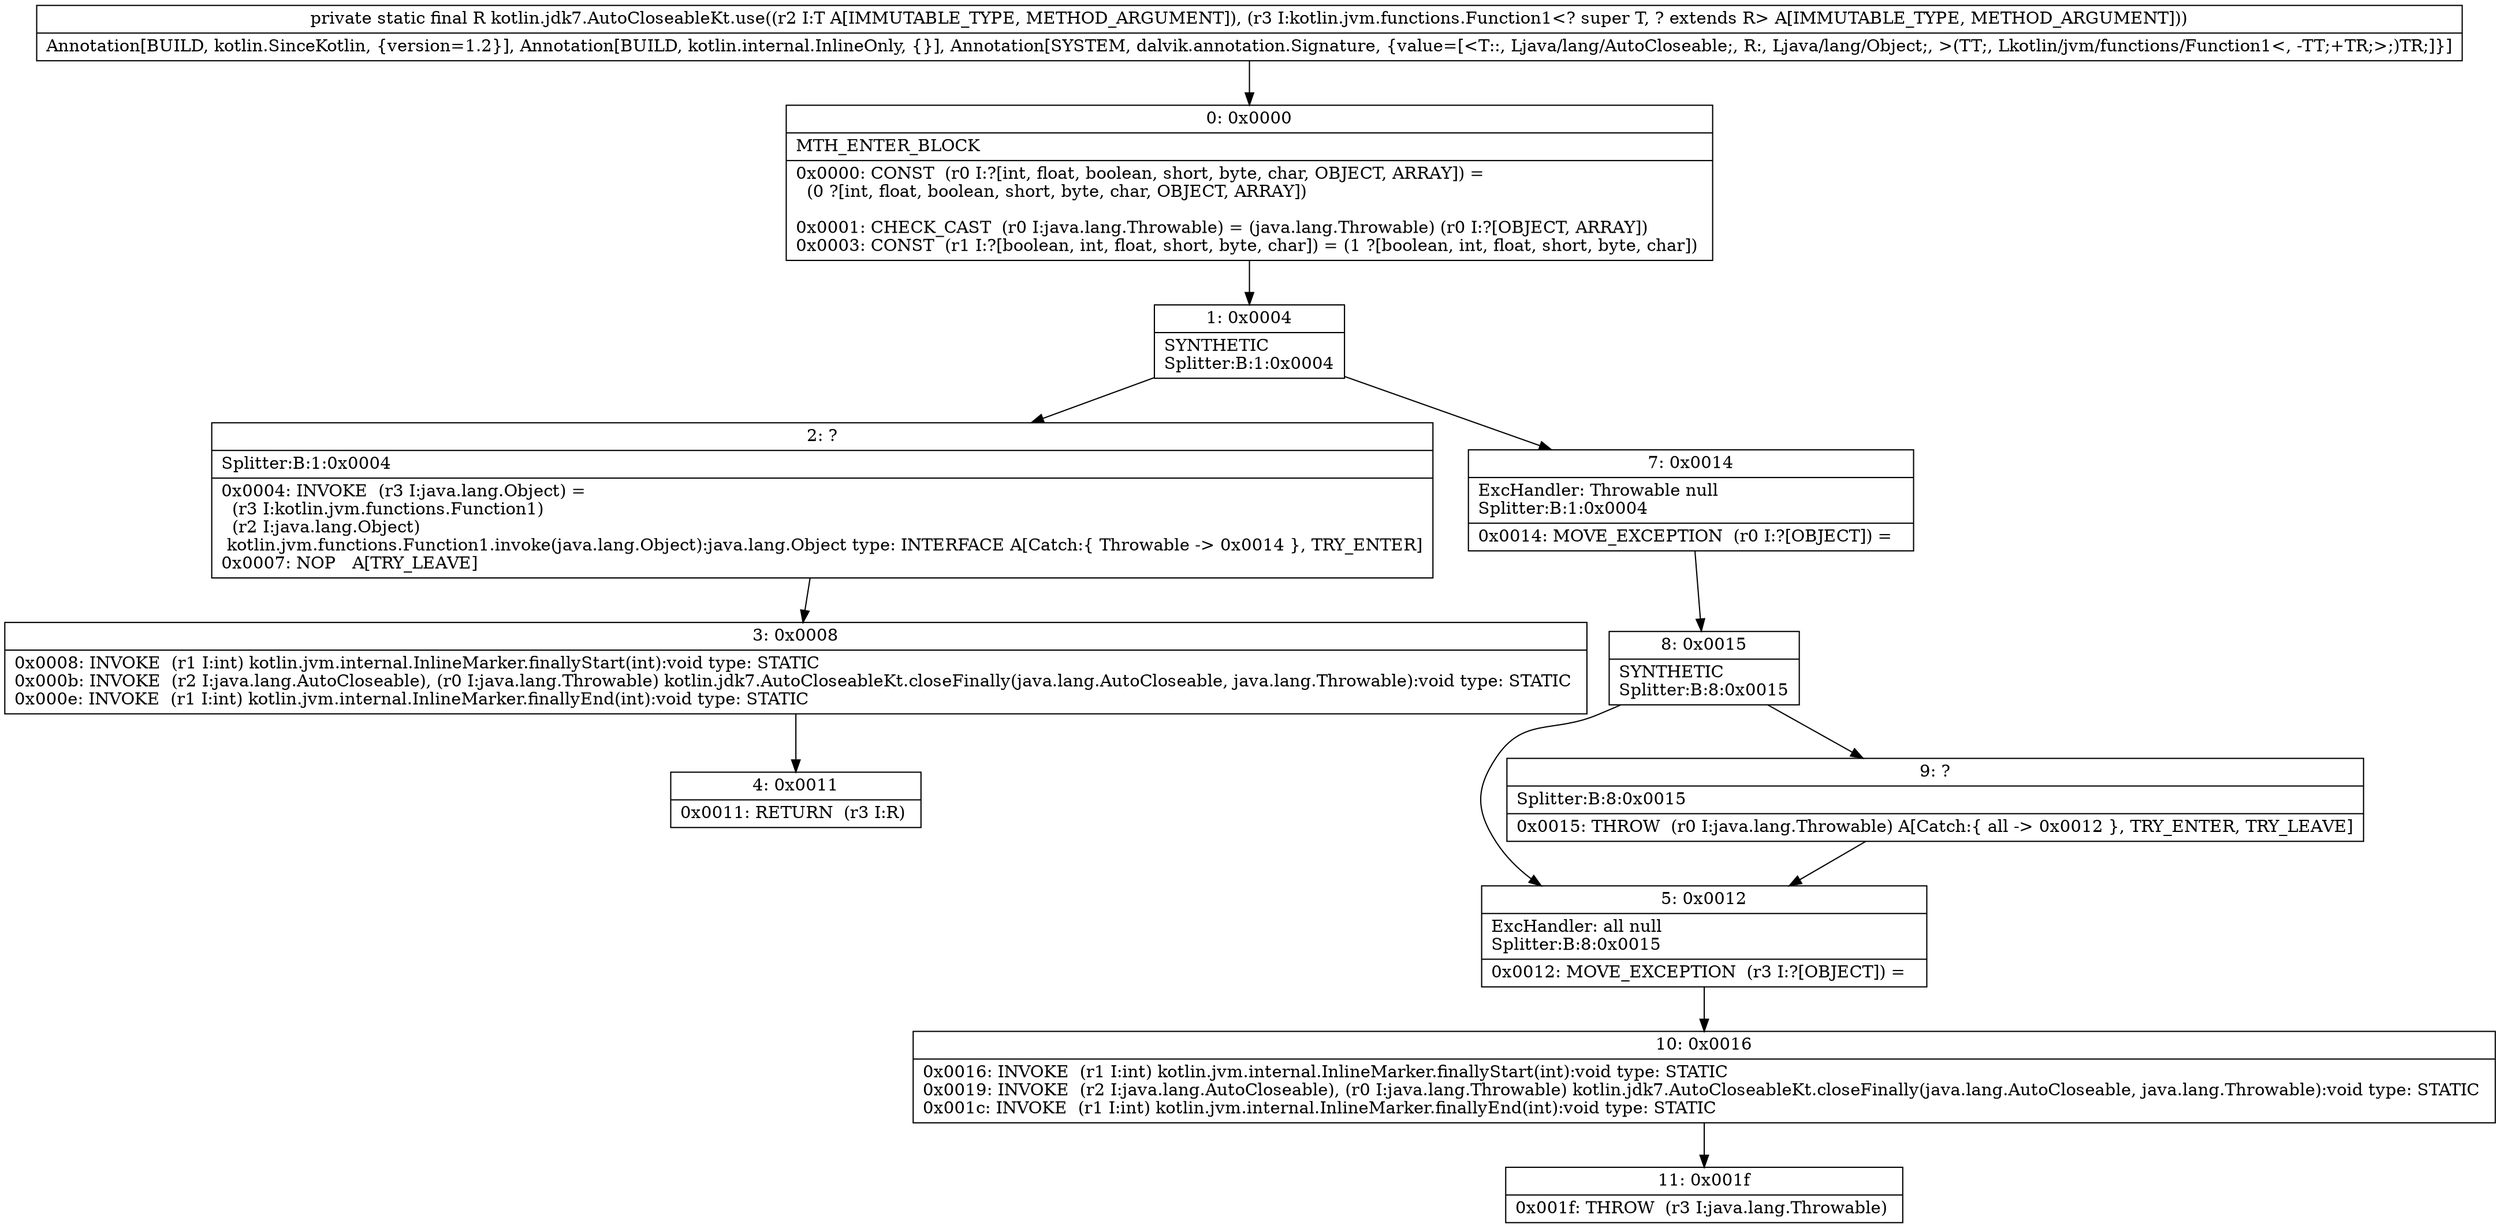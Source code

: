 digraph "CFG forkotlin.jdk7.AutoCloseableKt.use(Ljava\/lang\/AutoCloseable;Lkotlin\/jvm\/functions\/Function1;)Ljava\/lang\/Object;" {
Node_0 [shape=record,label="{0\:\ 0x0000|MTH_ENTER_BLOCK\l|0x0000: CONST  (r0 I:?[int, float, boolean, short, byte, char, OBJECT, ARRAY]) = \l  (0 ?[int, float, boolean, short, byte, char, OBJECT, ARRAY])\l \l0x0001: CHECK_CAST  (r0 I:java.lang.Throwable) = (java.lang.Throwable) (r0 I:?[OBJECT, ARRAY]) \l0x0003: CONST  (r1 I:?[boolean, int, float, short, byte, char]) = (1 ?[boolean, int, float, short, byte, char]) \l}"];
Node_1 [shape=record,label="{1\:\ 0x0004|SYNTHETIC\lSplitter:B:1:0x0004\l}"];
Node_2 [shape=record,label="{2\:\ ?|Splitter:B:1:0x0004\l|0x0004: INVOKE  (r3 I:java.lang.Object) = \l  (r3 I:kotlin.jvm.functions.Function1)\l  (r2 I:java.lang.Object)\l kotlin.jvm.functions.Function1.invoke(java.lang.Object):java.lang.Object type: INTERFACE A[Catch:\{ Throwable \-\> 0x0014 \}, TRY_ENTER]\l0x0007: NOP   A[TRY_LEAVE]\l}"];
Node_3 [shape=record,label="{3\:\ 0x0008|0x0008: INVOKE  (r1 I:int) kotlin.jvm.internal.InlineMarker.finallyStart(int):void type: STATIC \l0x000b: INVOKE  (r2 I:java.lang.AutoCloseable), (r0 I:java.lang.Throwable) kotlin.jdk7.AutoCloseableKt.closeFinally(java.lang.AutoCloseable, java.lang.Throwable):void type: STATIC \l0x000e: INVOKE  (r1 I:int) kotlin.jvm.internal.InlineMarker.finallyEnd(int):void type: STATIC \l}"];
Node_4 [shape=record,label="{4\:\ 0x0011|0x0011: RETURN  (r3 I:R) \l}"];
Node_5 [shape=record,label="{5\:\ 0x0012|ExcHandler: all null\lSplitter:B:8:0x0015\l|0x0012: MOVE_EXCEPTION  (r3 I:?[OBJECT]) =  \l}"];
Node_7 [shape=record,label="{7\:\ 0x0014|ExcHandler: Throwable null\lSplitter:B:1:0x0004\l|0x0014: MOVE_EXCEPTION  (r0 I:?[OBJECT]) =  \l}"];
Node_8 [shape=record,label="{8\:\ 0x0015|SYNTHETIC\lSplitter:B:8:0x0015\l}"];
Node_9 [shape=record,label="{9\:\ ?|Splitter:B:8:0x0015\l|0x0015: THROW  (r0 I:java.lang.Throwable) A[Catch:\{ all \-\> 0x0012 \}, TRY_ENTER, TRY_LEAVE]\l}"];
Node_10 [shape=record,label="{10\:\ 0x0016|0x0016: INVOKE  (r1 I:int) kotlin.jvm.internal.InlineMarker.finallyStart(int):void type: STATIC \l0x0019: INVOKE  (r2 I:java.lang.AutoCloseable), (r0 I:java.lang.Throwable) kotlin.jdk7.AutoCloseableKt.closeFinally(java.lang.AutoCloseable, java.lang.Throwable):void type: STATIC \l0x001c: INVOKE  (r1 I:int) kotlin.jvm.internal.InlineMarker.finallyEnd(int):void type: STATIC \l}"];
Node_11 [shape=record,label="{11\:\ 0x001f|0x001f: THROW  (r3 I:java.lang.Throwable) \l}"];
MethodNode[shape=record,label="{private static final R kotlin.jdk7.AutoCloseableKt.use((r2 I:T A[IMMUTABLE_TYPE, METHOD_ARGUMENT]), (r3 I:kotlin.jvm.functions.Function1\<? super T, ? extends R\> A[IMMUTABLE_TYPE, METHOD_ARGUMENT]))  | Annotation[BUILD, kotlin.SinceKotlin, \{version=1.2\}], Annotation[BUILD, kotlin.internal.InlineOnly, \{\}], Annotation[SYSTEM, dalvik.annotation.Signature, \{value=[\<T::, Ljava\/lang\/AutoCloseable;, R:, Ljava\/lang\/Object;, \>(TT;, Lkotlin\/jvm\/functions\/Function1\<, \-TT;+TR;\>;)TR;]\}]\l}"];
MethodNode -> Node_0;
Node_0 -> Node_1;
Node_1 -> Node_2;
Node_1 -> Node_7;
Node_2 -> Node_3;
Node_3 -> Node_4;
Node_5 -> Node_10;
Node_7 -> Node_8;
Node_8 -> Node_9;
Node_8 -> Node_5;
Node_9 -> Node_5;
Node_10 -> Node_11;
}

